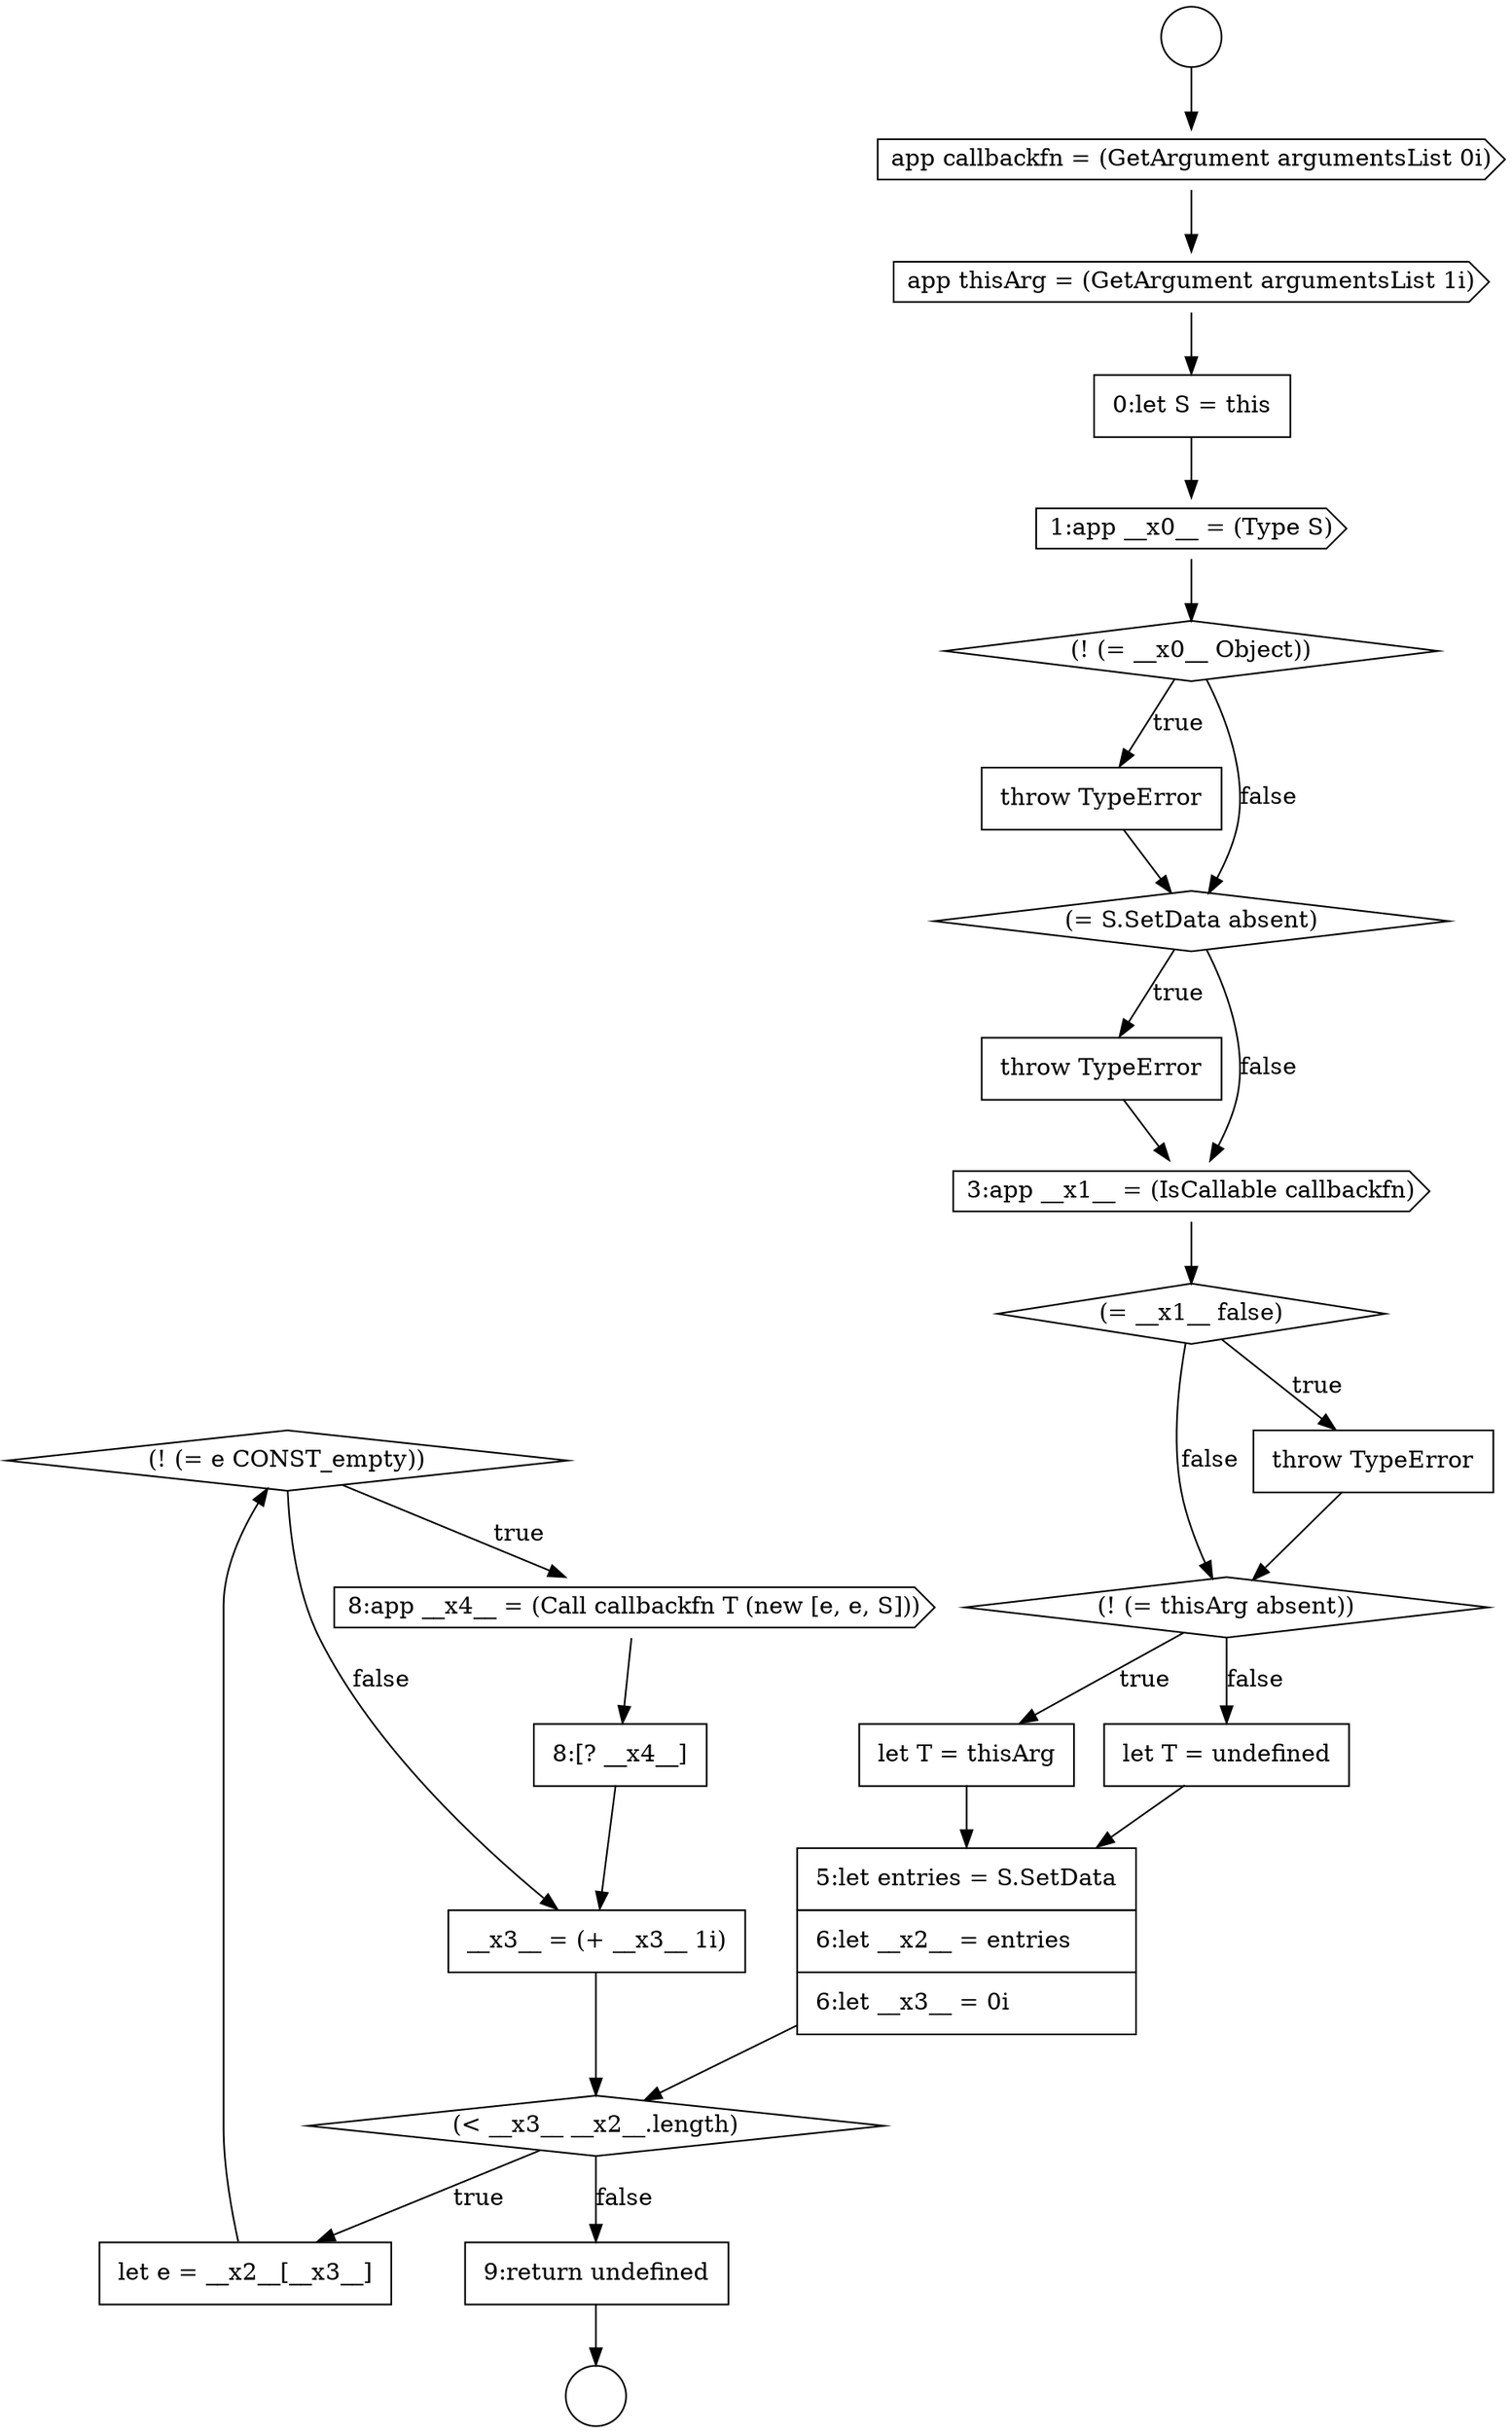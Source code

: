 digraph {
  node16340 [shape=diamond, label=<<font color="black">(! (= e CONST_empty))</font>> color="black" fillcolor="white" style=filled]
  node16336 [shape=none, margin=0, label=<<font color="black">
    <table border="0" cellborder="1" cellspacing="0" cellpadding="10">
      <tr><td align="left">let T = undefined</td></tr>
    </table>
  </font>> color="black" fillcolor="white" style=filled]
  node16344 [shape=none, margin=0, label=<<font color="black">
    <table border="0" cellborder="1" cellspacing="0" cellpadding="10">
      <tr><td align="left">9:return undefined</td></tr>
    </table>
  </font>> color="black" fillcolor="white" style=filled]
  node16339 [shape=none, margin=0, label=<<font color="black">
    <table border="0" cellborder="1" cellspacing="0" cellpadding="10">
      <tr><td align="left">let e = __x2__[__x3__]</td></tr>
    </table>
  </font>> color="black" fillcolor="white" style=filled]
  node16343 [shape=none, margin=0, label=<<font color="black">
    <table border="0" cellborder="1" cellspacing="0" cellpadding="10">
      <tr><td align="left">__x3__ = (+ __x3__ 1i)</td></tr>
    </table>
  </font>> color="black" fillcolor="white" style=filled]
  node16323 [shape=cds, label=<<font color="black">app callbackfn = (GetArgument argumentsList 0i)</font>> color="black" fillcolor="white" style=filled]
  node16334 [shape=diamond, label=<<font color="black">(! (= thisArg absent))</font>> color="black" fillcolor="white" style=filled]
  node16338 [shape=diamond, label=<<font color="black">(&lt; __x3__ __x2__.length)</font>> color="black" fillcolor="white" style=filled]
  node16342 [shape=none, margin=0, label=<<font color="black">
    <table border="0" cellborder="1" cellspacing="0" cellpadding="10">
      <tr><td align="left">8:[? __x4__]</td></tr>
    </table>
  </font>> color="black" fillcolor="white" style=filled]
  node16337 [shape=none, margin=0, label=<<font color="black">
    <table border="0" cellborder="1" cellspacing="0" cellpadding="10">
      <tr><td align="left">5:let entries = S.SetData</td></tr>
      <tr><td align="left">6:let __x2__ = entries</td></tr>
      <tr><td align="left">6:let __x3__ = 0i</td></tr>
    </table>
  </font>> color="black" fillcolor="white" style=filled]
  node16341 [shape=cds, label=<<font color="black">8:app __x4__ = (Call callbackfn T (new [e, e, S]))</font>> color="black" fillcolor="white" style=filled]
  node16332 [shape=diamond, label=<<font color="black">(= __x1__ false)</font>> color="black" fillcolor="white" style=filled]
  node16325 [shape=none, margin=0, label=<<font color="black">
    <table border="0" cellborder="1" cellspacing="0" cellpadding="10">
      <tr><td align="left">0:let S = this</td></tr>
    </table>
  </font>> color="black" fillcolor="white" style=filled]
  node16324 [shape=cds, label=<<font color="black">app thisArg = (GetArgument argumentsList 1i)</font>> color="black" fillcolor="white" style=filled]
  node16333 [shape=none, margin=0, label=<<font color="black">
    <table border="0" cellborder="1" cellspacing="0" cellpadding="10">
      <tr><td align="left">throw TypeError</td></tr>
    </table>
  </font>> color="black" fillcolor="white" style=filled]
  node16328 [shape=none, margin=0, label=<<font color="black">
    <table border="0" cellborder="1" cellspacing="0" cellpadding="10">
      <tr><td align="left">throw TypeError</td></tr>
    </table>
  </font>> color="black" fillcolor="white" style=filled]
  node16329 [shape=diamond, label=<<font color="black">(= S.SetData absent)</font>> color="black" fillcolor="white" style=filled]
  node16330 [shape=none, margin=0, label=<<font color="black">
    <table border="0" cellborder="1" cellspacing="0" cellpadding="10">
      <tr><td align="left">throw TypeError</td></tr>
    </table>
  </font>> color="black" fillcolor="white" style=filled]
  node16327 [shape=diamond, label=<<font color="black">(! (= __x0__ Object))</font>> color="black" fillcolor="white" style=filled]
  node16322 [shape=circle label=" " color="black" fillcolor="white" style=filled]
  node16335 [shape=none, margin=0, label=<<font color="black">
    <table border="0" cellborder="1" cellspacing="0" cellpadding="10">
      <tr><td align="left">let T = thisArg</td></tr>
    </table>
  </font>> color="black" fillcolor="white" style=filled]
  node16326 [shape=cds, label=<<font color="black">1:app __x0__ = (Type S)</font>> color="black" fillcolor="white" style=filled]
  node16321 [shape=circle label=" " color="black" fillcolor="white" style=filled]
  node16331 [shape=cds, label=<<font color="black">3:app __x1__ = (IsCallable callbackfn)</font>> color="black" fillcolor="white" style=filled]
  node16329 -> node16330 [label=<<font color="black">true</font>> color="black"]
  node16329 -> node16331 [label=<<font color="black">false</font>> color="black"]
  node16335 -> node16337 [ color="black"]
  node16342 -> node16343 [ color="black"]
  node16338 -> node16339 [label=<<font color="black">true</font>> color="black"]
  node16338 -> node16344 [label=<<font color="black">false</font>> color="black"]
  node16344 -> node16322 [ color="black"]
  node16325 -> node16326 [ color="black"]
  node16337 -> node16338 [ color="black"]
  node16332 -> node16333 [label=<<font color="black">true</font>> color="black"]
  node16332 -> node16334 [label=<<font color="black">false</font>> color="black"]
  node16343 -> node16338 [ color="black"]
  node16336 -> node16337 [ color="black"]
  node16333 -> node16334 [ color="black"]
  node16334 -> node16335 [label=<<font color="black">true</font>> color="black"]
  node16334 -> node16336 [label=<<font color="black">false</font>> color="black"]
  node16323 -> node16324 [ color="black"]
  node16331 -> node16332 [ color="black"]
  node16341 -> node16342 [ color="black"]
  node16326 -> node16327 [ color="black"]
  node16328 -> node16329 [ color="black"]
  node16339 -> node16340 [ color="black"]
  node16327 -> node16328 [label=<<font color="black">true</font>> color="black"]
  node16327 -> node16329 [label=<<font color="black">false</font>> color="black"]
  node16321 -> node16323 [ color="black"]
  node16340 -> node16341 [label=<<font color="black">true</font>> color="black"]
  node16340 -> node16343 [label=<<font color="black">false</font>> color="black"]
  node16324 -> node16325 [ color="black"]
  node16330 -> node16331 [ color="black"]
}
